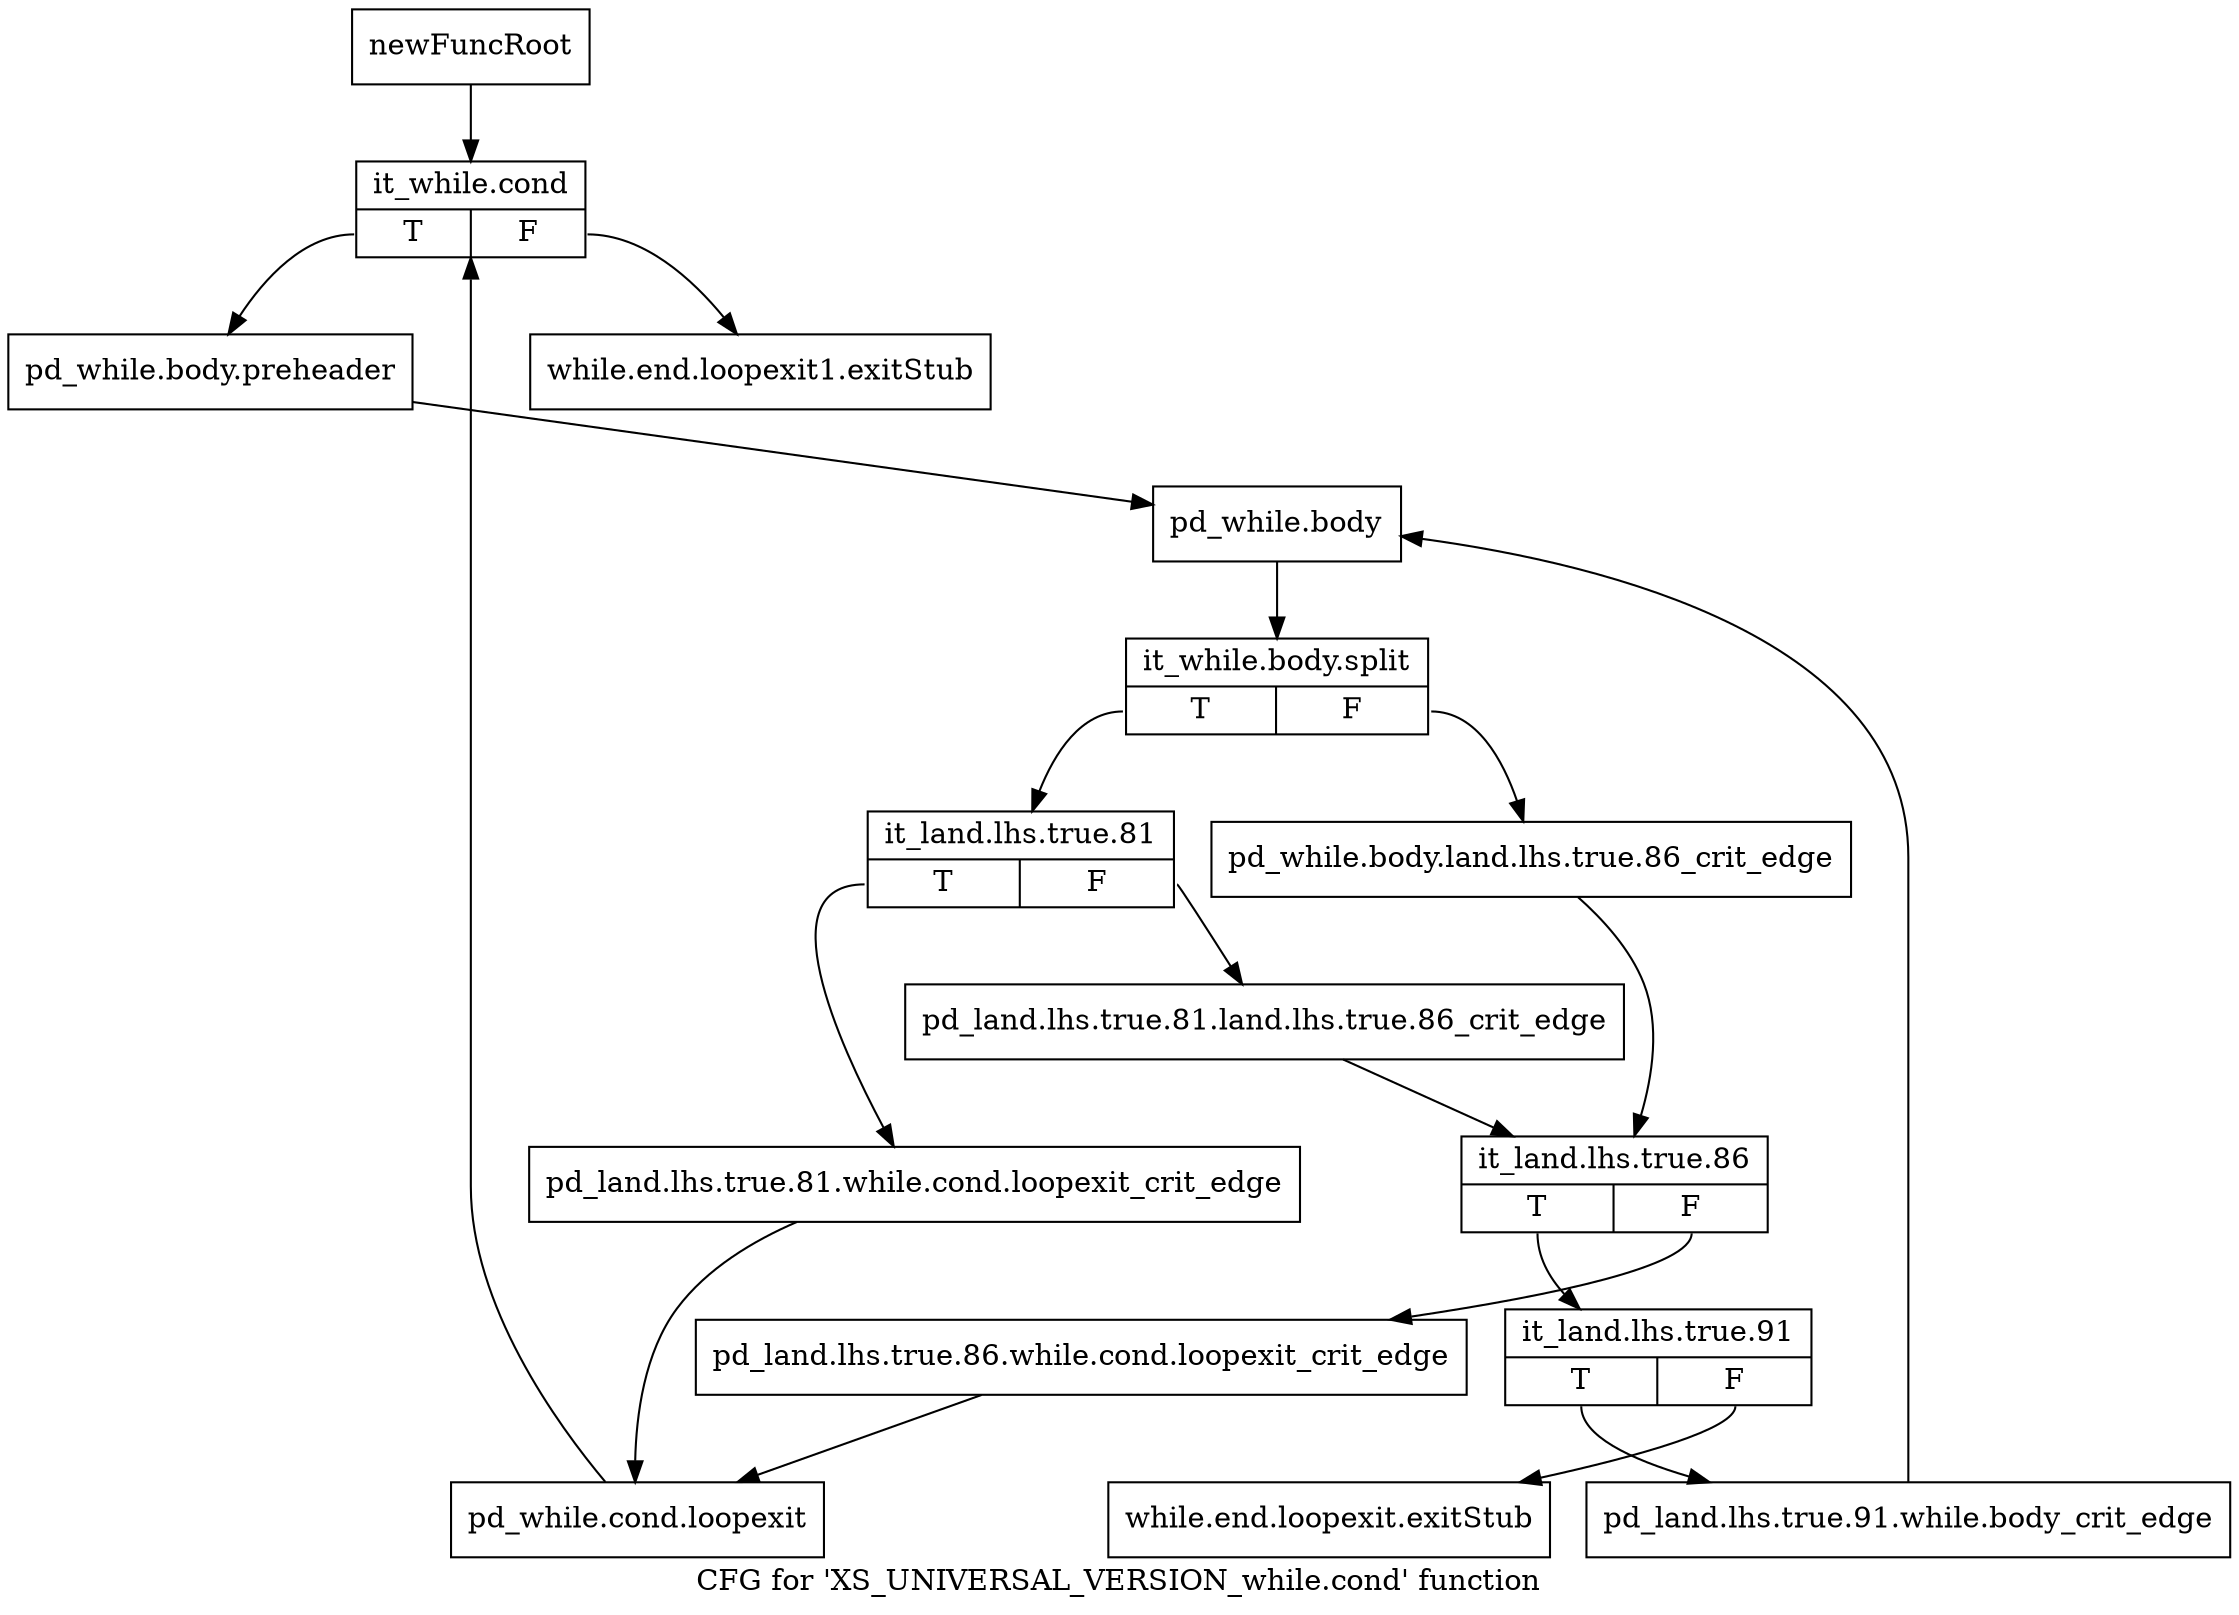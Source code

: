 digraph "CFG for 'XS_UNIVERSAL_VERSION_while.cond' function" {
	label="CFG for 'XS_UNIVERSAL_VERSION_while.cond' function";

	Node0x57b2290 [shape=record,label="{newFuncRoot}"];
	Node0x57b2290 -> Node0x57b2380;
	Node0x57b22e0 [shape=record,label="{while.end.loopexit1.exitStub}"];
	Node0x57b2330 [shape=record,label="{while.end.loopexit.exitStub}"];
	Node0x57b2380 [shape=record,label="{it_while.cond|{<s0>T|<s1>F}}"];
	Node0x57b2380:s0 -> Node0x57b23d0;
	Node0x57b2380:s1 -> Node0x57b22e0;
	Node0x57b23d0 [shape=record,label="{pd_while.body.preheader}"];
	Node0x57b23d0 -> Node0x57b2420;
	Node0x57b2420 [shape=record,label="{pd_while.body}"];
	Node0x57b2420 -> Node0x6daa830;
	Node0x6daa830 [shape=record,label="{it_while.body.split|{<s0>T|<s1>F}}"];
	Node0x6daa830:s0 -> Node0x57b24c0;
	Node0x6daa830:s1 -> Node0x57b2470;
	Node0x57b2470 [shape=record,label="{pd_while.body.land.lhs.true.86_crit_edge}"];
	Node0x57b2470 -> Node0x57b2560;
	Node0x57b24c0 [shape=record,label="{it_land.lhs.true.81|{<s0>T|<s1>F}}"];
	Node0x57b24c0:s0 -> Node0x57b26a0;
	Node0x57b24c0:s1 -> Node0x57b2510;
	Node0x57b2510 [shape=record,label="{pd_land.lhs.true.81.land.lhs.true.86_crit_edge}"];
	Node0x57b2510 -> Node0x57b2560;
	Node0x57b2560 [shape=record,label="{it_land.lhs.true.86|{<s0>T|<s1>F}}"];
	Node0x57b2560:s0 -> Node0x57b2600;
	Node0x57b2560:s1 -> Node0x57b25b0;
	Node0x57b25b0 [shape=record,label="{pd_land.lhs.true.86.while.cond.loopexit_crit_edge}"];
	Node0x57b25b0 -> Node0x57b26f0;
	Node0x57b2600 [shape=record,label="{it_land.lhs.true.91|{<s0>T|<s1>F}}"];
	Node0x57b2600:s0 -> Node0x57b2650;
	Node0x57b2600:s1 -> Node0x57b2330;
	Node0x57b2650 [shape=record,label="{pd_land.lhs.true.91.while.body_crit_edge}"];
	Node0x57b2650 -> Node0x57b2420;
	Node0x57b26a0 [shape=record,label="{pd_land.lhs.true.81.while.cond.loopexit_crit_edge}"];
	Node0x57b26a0 -> Node0x57b26f0;
	Node0x57b26f0 [shape=record,label="{pd_while.cond.loopexit}"];
	Node0x57b26f0 -> Node0x57b2380;
}
